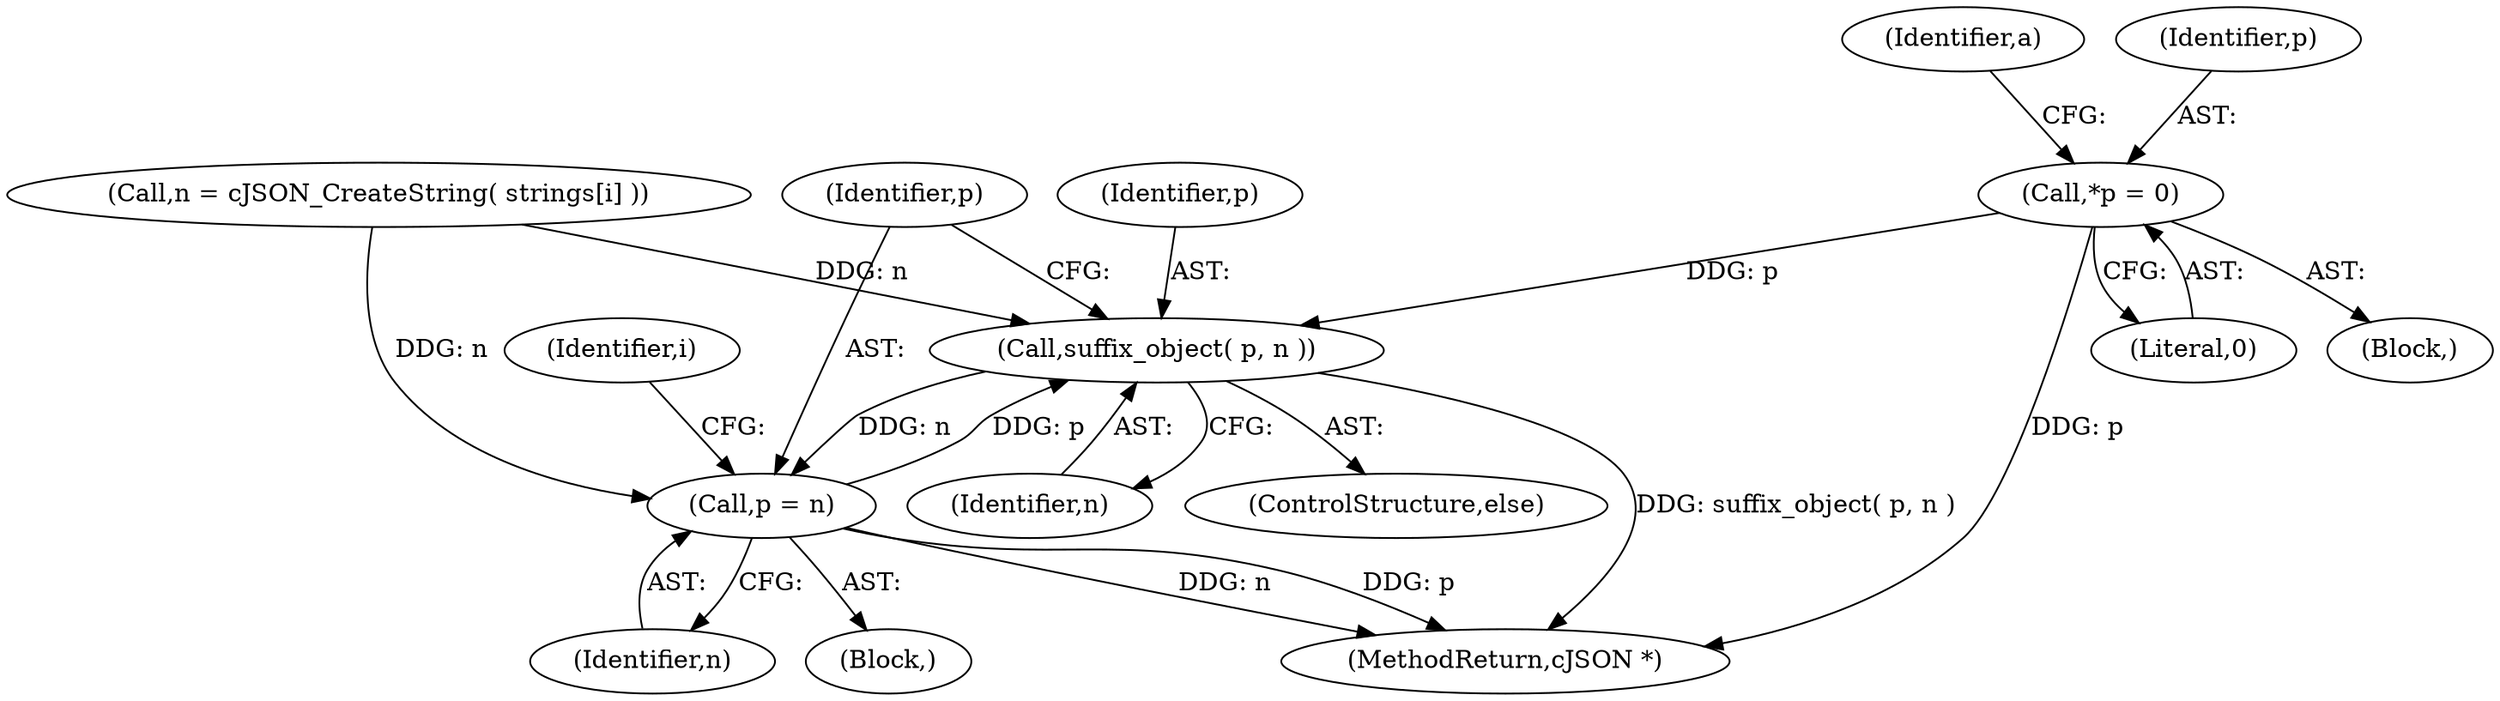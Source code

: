 digraph "1_iperf_91f2fa59e8ed80dfbf400add0164ee0e508e412a_13@pointer" {
"1000110" [label="(Call,*p = 0)"];
"1000144" [label="(Call,suffix_object( p, n ))"];
"1000147" [label="(Call,p = n)"];
"1000115" [label="(Identifier,a)"];
"1000146" [label="(Identifier,n)"];
"1000129" [label="(Call,n = cJSON_CreateString( strings[i] ))"];
"1000111" [label="(Identifier,p)"];
"1000152" [label="(MethodReturn,cJSON *)"];
"1000145" [label="(Identifier,p)"];
"1000127" [label="(Identifier,i)"];
"1000112" [label="(Literal,0)"];
"1000110" [label="(Call,*p = 0)"];
"1000128" [label="(Block,)"];
"1000103" [label="(Block,)"];
"1000149" [label="(Identifier,n)"];
"1000148" [label="(Identifier,p)"];
"1000147" [label="(Call,p = n)"];
"1000143" [label="(ControlStructure,else)"];
"1000144" [label="(Call,suffix_object( p, n ))"];
"1000110" -> "1000103"  [label="AST: "];
"1000110" -> "1000112"  [label="CFG: "];
"1000111" -> "1000110"  [label="AST: "];
"1000112" -> "1000110"  [label="AST: "];
"1000115" -> "1000110"  [label="CFG: "];
"1000110" -> "1000152"  [label="DDG: p"];
"1000110" -> "1000144"  [label="DDG: p"];
"1000144" -> "1000143"  [label="AST: "];
"1000144" -> "1000146"  [label="CFG: "];
"1000145" -> "1000144"  [label="AST: "];
"1000146" -> "1000144"  [label="AST: "];
"1000148" -> "1000144"  [label="CFG: "];
"1000144" -> "1000152"  [label="DDG: suffix_object( p, n )"];
"1000147" -> "1000144"  [label="DDG: p"];
"1000129" -> "1000144"  [label="DDG: n"];
"1000144" -> "1000147"  [label="DDG: n"];
"1000147" -> "1000128"  [label="AST: "];
"1000147" -> "1000149"  [label="CFG: "];
"1000148" -> "1000147"  [label="AST: "];
"1000149" -> "1000147"  [label="AST: "];
"1000127" -> "1000147"  [label="CFG: "];
"1000147" -> "1000152"  [label="DDG: n"];
"1000147" -> "1000152"  [label="DDG: p"];
"1000129" -> "1000147"  [label="DDG: n"];
}
